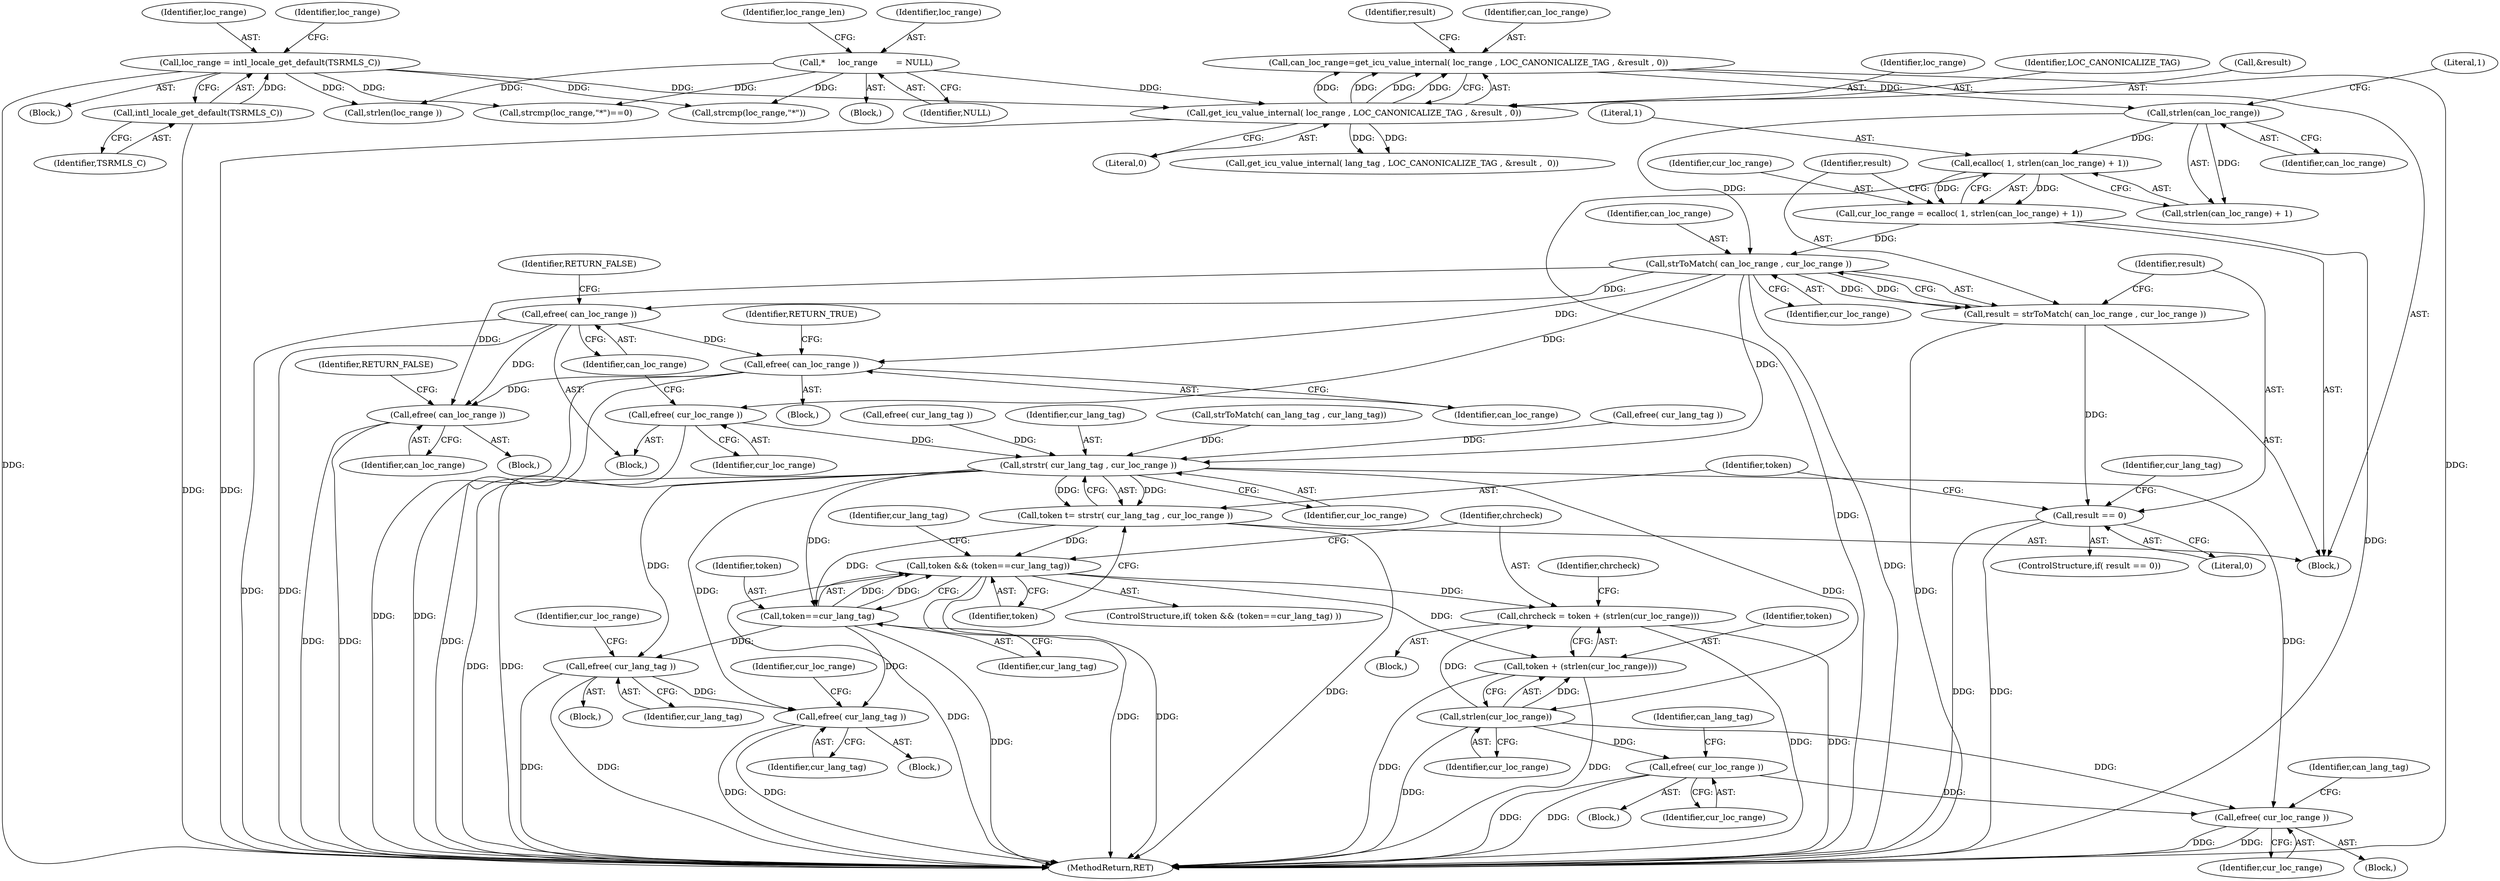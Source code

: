 digraph "0_php-src_97eff7eb57fc2320c267a949cffd622c38712484?w=1_10@API" {
"1000242" [label="(Call,ecalloc( 1, strlen(can_loc_range) + 1))"];
"1000245" [label="(Call,strlen(can_loc_range))"];
"1000189" [label="(Call,can_loc_range=get_icu_value_internal( loc_range , LOC_CANONICALIZE_TAG , &result , 0))"];
"1000191" [label="(Call,get_icu_value_internal( loc_range , LOC_CANONICALIZE_TAG , &result , 0))"];
"1000124" [label="(Call,*     loc_range       = NULL)"];
"1000174" [label="(Call,loc_range = intl_locale_get_default(TSRMLS_C))"];
"1000176" [label="(Call,intl_locale_get_default(TSRMLS_C))"];
"1000240" [label="(Call,cur_loc_range = ecalloc( 1, strlen(can_loc_range) + 1))"];
"1000250" [label="(Call,strToMatch( can_loc_range , cur_loc_range ))"];
"1000248" [label="(Call,result = strToMatch( can_loc_range , cur_loc_range ))"];
"1000254" [label="(Call,result == 0)"];
"1000262" [label="(Call,efree( cur_loc_range ))"];
"1000269" [label="(Call,strstr( cur_lang_tag , cur_loc_range ))"];
"1000267" [label="(Call,token \t= strstr( cur_lang_tag , cur_loc_range ))"];
"1000273" [label="(Call,token && (token==cur_lang_tag))"];
"1000279" [label="(Call,chrcheck = token + (strlen(cur_loc_range)))"];
"1000281" [label="(Call,token + (strlen(cur_loc_range)))"];
"1000275" [label="(Call,token==cur_lang_tag)"];
"1000297" [label="(Call,efree( cur_lang_tag ))"];
"1000318" [label="(Call,efree( cur_lang_tag ))"];
"1000283" [label="(Call,strlen(cur_loc_range))"];
"1000302" [label="(Call,efree( cur_loc_range ))"];
"1000323" [label="(Call,efree( cur_loc_range ))"];
"1000264" [label="(Call,efree( can_loc_range ))"];
"1000312" [label="(Call,efree( can_loc_range ))"];
"1000333" [label="(Call,efree( can_loc_range ))"];
"1000246" [label="(Identifier,can_loc_range)"];
"1000244" [label="(Call,strlen(can_loc_range) + 1)"];
"1000175" [label="(Identifier,loc_range)"];
"1000249" [label="(Identifier,result)"];
"1000281" [label="(Call,token + (strlen(cur_loc_range)))"];
"1000296" [label="(Block,)"];
"1000180" [label="(Call,strcmp(loc_range,\"*\"))"];
"1000272" [label="(ControlStructure,if( token && (token==cur_lang_tag) ))"];
"1000334" [label="(Identifier,can_loc_range)"];
"1000282" [label="(Identifier,token)"];
"1000314" [label="(Identifier,RETURN_TRUE)"];
"1000235" [label="(Call,efree( cur_lang_tag ))"];
"1000251" [label="(Identifier,can_loc_range)"];
"1000267" [label="(Call,token \t= strstr( cur_lang_tag , cur_loc_range ))"];
"1000300" [label="(Identifier,cur_loc_range)"];
"1000266" [label="(Identifier,RETURN_FALSE)"];
"1000177" [label="(Identifier,TSRMLS_C)"];
"1000258" [label="(Call,efree( cur_lang_tag ))"];
"1000317" [label="(Block,)"];
"1000192" [label="(Identifier,loc_range)"];
"1000257" [label="(Block,)"];
"1000280" [label="(Identifier,chrcheck)"];
"1000297" [label="(Call,efree( cur_lang_tag ))"];
"1000276" [label="(Identifier,token)"];
"1000193" [label="(Identifier,LOC_CANONICALIZE_TAG)"];
"1000189" [label="(Call,can_loc_range=get_icu_value_internal( loc_range , LOC_CANONICALIZE_TAG , &result , 0))"];
"1000364" [label="(Call,strlen(loc_range ))"];
"1000241" [label="(Identifier,cur_loc_range)"];
"1000318" [label="(Call,efree( cur_lang_tag ))"];
"1000114" [label="(Block,)"];
"1000277" [label="(Identifier,cur_lang_tag)"];
"1000181" [label="(Identifier,loc_range)"];
"1000302" [label="(Call,efree( cur_loc_range ))"];
"1000335" [label="(Identifier,RETURN_FALSE)"];
"1000194" [label="(Call,&result)"];
"1000259" [label="(Identifier,cur_lang_tag)"];
"1000242" [label="(Call,ecalloc( 1, strlen(can_loc_range) + 1))"];
"1000265" [label="(Identifier,can_loc_range)"];
"1000312" [label="(Call,efree( can_loc_range ))"];
"1000129" [label="(Identifier,loc_range_len)"];
"1000176" [label="(Call,intl_locale_get_default(TSRMLS_C))"];
"1000284" [label="(Identifier,cur_loc_range)"];
"1000275" [label="(Call,token==cur_lang_tag)"];
"1000240" [label="(Call,cur_loc_range = ecalloc( 1, strlen(can_loc_range) + 1))"];
"1000252" [label="(Identifier,cur_loc_range)"];
"1000274" [label="(Identifier,token)"];
"1000298" [label="(Identifier,cur_lang_tag)"];
"1000431" [label="(MethodReturn,RET)"];
"1000305" [label="(Identifier,can_lang_tag)"];
"1000324" [label="(Identifier,cur_loc_range)"];
"1000126" [label="(Identifier,NULL)"];
"1000199" [label="(Identifier,result)"];
"1000303" [label="(Identifier,cur_loc_range)"];
"1000263" [label="(Identifier,cur_loc_range)"];
"1000269" [label="(Call,strstr( cur_lang_tag , cur_loc_range ))"];
"1000191" [label="(Call,get_icu_value_internal( loc_range , LOC_CANONICALIZE_TAG , &result , 0))"];
"1000255" [label="(Identifier,result)"];
"1000256" [label="(Literal,0)"];
"1000188" [label="(Block,)"];
"1000279" [label="(Call,chrcheck = token + (strlen(cur_loc_range)))"];
"1000250" [label="(Call,strToMatch( can_loc_range , cur_loc_range ))"];
"1000262" [label="(Call,efree( cur_loc_range ))"];
"1000283" [label="(Call,strlen(cur_loc_range))"];
"1000268" [label="(Identifier,token)"];
"1000323" [label="(Call,efree( cur_loc_range ))"];
"1000173" [label="(Block,)"];
"1000253" [label="(ControlStructure,if( result == 0))"];
"1000270" [label="(Identifier,cur_lang_tag)"];
"1000254" [label="(Call,result == 0)"];
"1000311" [label="(Block,)"];
"1000326" [label="(Identifier,can_lang_tag)"];
"1000196" [label="(Literal,0)"];
"1000333" [label="(Call,efree( can_loc_range ))"];
"1000248" [label="(Call,result = strToMatch( can_loc_range , cur_loc_range ))"];
"1000289" [label="(Identifier,chrcheck)"];
"1000243" [label="(Literal,1)"];
"1000190" [label="(Identifier,can_loc_range)"];
"1000124" [label="(Call,*     loc_range       = NULL)"];
"1000321" [label="(Identifier,cur_loc_range)"];
"1000316" [label="(Identifier,cur_lang_tag)"];
"1000273" [label="(Call,token && (token==cur_lang_tag))"];
"1000227" [label="(Call,strToMatch( can_lang_tag , cur_lang_tag))"];
"1000319" [label="(Identifier,cur_lang_tag)"];
"1000332" [label="(Block,)"];
"1000301" [label="(Block,)"];
"1000174" [label="(Call,loc_range = intl_locale_get_default(TSRMLS_C))"];
"1000313" [label="(Identifier,can_loc_range)"];
"1000271" [label="(Identifier,cur_loc_range)"];
"1000125" [label="(Identifier,loc_range)"];
"1000247" [label="(Literal,1)"];
"1000322" [label="(Block,)"];
"1000264" [label="(Call,efree( can_loc_range ))"];
"1000278" [label="(Block,)"];
"1000245" [label="(Call,strlen(can_loc_range))"];
"1000179" [label="(Call,strcmp(loc_range,\"*\")==0)"];
"1000205" [label="(Call,get_icu_value_internal( lang_tag , LOC_CANONICALIZE_TAG , &result ,  0))"];
"1000242" -> "1000240"  [label="AST: "];
"1000242" -> "1000244"  [label="CFG: "];
"1000243" -> "1000242"  [label="AST: "];
"1000244" -> "1000242"  [label="AST: "];
"1000240" -> "1000242"  [label="CFG: "];
"1000242" -> "1000431"  [label="DDG: "];
"1000242" -> "1000240"  [label="DDG: "];
"1000242" -> "1000240"  [label="DDG: "];
"1000245" -> "1000242"  [label="DDG: "];
"1000245" -> "1000244"  [label="AST: "];
"1000245" -> "1000246"  [label="CFG: "];
"1000246" -> "1000245"  [label="AST: "];
"1000247" -> "1000245"  [label="CFG: "];
"1000245" -> "1000244"  [label="DDG: "];
"1000189" -> "1000245"  [label="DDG: "];
"1000245" -> "1000250"  [label="DDG: "];
"1000189" -> "1000188"  [label="AST: "];
"1000189" -> "1000191"  [label="CFG: "];
"1000190" -> "1000189"  [label="AST: "];
"1000191" -> "1000189"  [label="AST: "];
"1000199" -> "1000189"  [label="CFG: "];
"1000189" -> "1000431"  [label="DDG: "];
"1000191" -> "1000189"  [label="DDG: "];
"1000191" -> "1000189"  [label="DDG: "];
"1000191" -> "1000189"  [label="DDG: "];
"1000191" -> "1000189"  [label="DDG: "];
"1000191" -> "1000196"  [label="CFG: "];
"1000192" -> "1000191"  [label="AST: "];
"1000193" -> "1000191"  [label="AST: "];
"1000194" -> "1000191"  [label="AST: "];
"1000196" -> "1000191"  [label="AST: "];
"1000191" -> "1000431"  [label="DDG: "];
"1000124" -> "1000191"  [label="DDG: "];
"1000174" -> "1000191"  [label="DDG: "];
"1000191" -> "1000205"  [label="DDG: "];
"1000191" -> "1000205"  [label="DDG: "];
"1000124" -> "1000114"  [label="AST: "];
"1000124" -> "1000126"  [label="CFG: "];
"1000125" -> "1000124"  [label="AST: "];
"1000126" -> "1000124"  [label="AST: "];
"1000129" -> "1000124"  [label="CFG: "];
"1000124" -> "1000179"  [label="DDG: "];
"1000124" -> "1000180"  [label="DDG: "];
"1000124" -> "1000364"  [label="DDG: "];
"1000174" -> "1000173"  [label="AST: "];
"1000174" -> "1000176"  [label="CFG: "];
"1000175" -> "1000174"  [label="AST: "];
"1000176" -> "1000174"  [label="AST: "];
"1000181" -> "1000174"  [label="CFG: "];
"1000174" -> "1000431"  [label="DDG: "];
"1000176" -> "1000174"  [label="DDG: "];
"1000174" -> "1000179"  [label="DDG: "];
"1000174" -> "1000180"  [label="DDG: "];
"1000174" -> "1000364"  [label="DDG: "];
"1000176" -> "1000177"  [label="CFG: "];
"1000177" -> "1000176"  [label="AST: "];
"1000176" -> "1000431"  [label="DDG: "];
"1000240" -> "1000188"  [label="AST: "];
"1000241" -> "1000240"  [label="AST: "];
"1000249" -> "1000240"  [label="CFG: "];
"1000240" -> "1000431"  [label="DDG: "];
"1000240" -> "1000250"  [label="DDG: "];
"1000250" -> "1000248"  [label="AST: "];
"1000250" -> "1000252"  [label="CFG: "];
"1000251" -> "1000250"  [label="AST: "];
"1000252" -> "1000250"  [label="AST: "];
"1000248" -> "1000250"  [label="CFG: "];
"1000250" -> "1000431"  [label="DDG: "];
"1000250" -> "1000248"  [label="DDG: "];
"1000250" -> "1000248"  [label="DDG: "];
"1000250" -> "1000262"  [label="DDG: "];
"1000250" -> "1000264"  [label="DDG: "];
"1000250" -> "1000269"  [label="DDG: "];
"1000250" -> "1000312"  [label="DDG: "];
"1000250" -> "1000333"  [label="DDG: "];
"1000248" -> "1000188"  [label="AST: "];
"1000249" -> "1000248"  [label="AST: "];
"1000255" -> "1000248"  [label="CFG: "];
"1000248" -> "1000431"  [label="DDG: "];
"1000248" -> "1000254"  [label="DDG: "];
"1000254" -> "1000253"  [label="AST: "];
"1000254" -> "1000256"  [label="CFG: "];
"1000255" -> "1000254"  [label="AST: "];
"1000256" -> "1000254"  [label="AST: "];
"1000259" -> "1000254"  [label="CFG: "];
"1000268" -> "1000254"  [label="CFG: "];
"1000254" -> "1000431"  [label="DDG: "];
"1000254" -> "1000431"  [label="DDG: "];
"1000262" -> "1000257"  [label="AST: "];
"1000262" -> "1000263"  [label="CFG: "];
"1000263" -> "1000262"  [label="AST: "];
"1000265" -> "1000262"  [label="CFG: "];
"1000262" -> "1000431"  [label="DDG: "];
"1000262" -> "1000269"  [label="DDG: "];
"1000269" -> "1000267"  [label="AST: "];
"1000269" -> "1000271"  [label="CFG: "];
"1000270" -> "1000269"  [label="AST: "];
"1000271" -> "1000269"  [label="AST: "];
"1000267" -> "1000269"  [label="CFG: "];
"1000269" -> "1000431"  [label="DDG: "];
"1000269" -> "1000431"  [label="DDG: "];
"1000269" -> "1000267"  [label="DDG: "];
"1000269" -> "1000267"  [label="DDG: "];
"1000258" -> "1000269"  [label="DDG: "];
"1000235" -> "1000269"  [label="DDG: "];
"1000227" -> "1000269"  [label="DDG: "];
"1000269" -> "1000275"  [label="DDG: "];
"1000269" -> "1000283"  [label="DDG: "];
"1000269" -> "1000297"  [label="DDG: "];
"1000269" -> "1000318"  [label="DDG: "];
"1000269" -> "1000323"  [label="DDG: "];
"1000267" -> "1000188"  [label="AST: "];
"1000268" -> "1000267"  [label="AST: "];
"1000274" -> "1000267"  [label="CFG: "];
"1000267" -> "1000431"  [label="DDG: "];
"1000267" -> "1000273"  [label="DDG: "];
"1000267" -> "1000275"  [label="DDG: "];
"1000273" -> "1000272"  [label="AST: "];
"1000273" -> "1000274"  [label="CFG: "];
"1000273" -> "1000275"  [label="CFG: "];
"1000274" -> "1000273"  [label="AST: "];
"1000275" -> "1000273"  [label="AST: "];
"1000280" -> "1000273"  [label="CFG: "];
"1000316" -> "1000273"  [label="CFG: "];
"1000273" -> "1000431"  [label="DDG: "];
"1000273" -> "1000431"  [label="DDG: "];
"1000273" -> "1000431"  [label="DDG: "];
"1000275" -> "1000273"  [label="DDG: "];
"1000275" -> "1000273"  [label="DDG: "];
"1000273" -> "1000279"  [label="DDG: "];
"1000273" -> "1000281"  [label="DDG: "];
"1000279" -> "1000278"  [label="AST: "];
"1000279" -> "1000281"  [label="CFG: "];
"1000280" -> "1000279"  [label="AST: "];
"1000281" -> "1000279"  [label="AST: "];
"1000289" -> "1000279"  [label="CFG: "];
"1000279" -> "1000431"  [label="DDG: "];
"1000279" -> "1000431"  [label="DDG: "];
"1000283" -> "1000279"  [label="DDG: "];
"1000281" -> "1000283"  [label="CFG: "];
"1000282" -> "1000281"  [label="AST: "];
"1000283" -> "1000281"  [label="AST: "];
"1000281" -> "1000431"  [label="DDG: "];
"1000281" -> "1000431"  [label="DDG: "];
"1000283" -> "1000281"  [label="DDG: "];
"1000275" -> "1000277"  [label="CFG: "];
"1000276" -> "1000275"  [label="AST: "];
"1000277" -> "1000275"  [label="AST: "];
"1000275" -> "1000431"  [label="DDG: "];
"1000275" -> "1000297"  [label="DDG: "];
"1000275" -> "1000318"  [label="DDG: "];
"1000297" -> "1000296"  [label="AST: "];
"1000297" -> "1000298"  [label="CFG: "];
"1000298" -> "1000297"  [label="AST: "];
"1000300" -> "1000297"  [label="CFG: "];
"1000297" -> "1000431"  [label="DDG: "];
"1000297" -> "1000431"  [label="DDG: "];
"1000297" -> "1000318"  [label="DDG: "];
"1000318" -> "1000317"  [label="AST: "];
"1000318" -> "1000319"  [label="CFG: "];
"1000319" -> "1000318"  [label="AST: "];
"1000321" -> "1000318"  [label="CFG: "];
"1000318" -> "1000431"  [label="DDG: "];
"1000318" -> "1000431"  [label="DDG: "];
"1000283" -> "1000284"  [label="CFG: "];
"1000284" -> "1000283"  [label="AST: "];
"1000283" -> "1000431"  [label="DDG: "];
"1000283" -> "1000302"  [label="DDG: "];
"1000283" -> "1000323"  [label="DDG: "];
"1000302" -> "1000301"  [label="AST: "];
"1000302" -> "1000303"  [label="CFG: "];
"1000303" -> "1000302"  [label="AST: "];
"1000305" -> "1000302"  [label="CFG: "];
"1000302" -> "1000431"  [label="DDG: "];
"1000302" -> "1000431"  [label="DDG: "];
"1000302" -> "1000323"  [label="DDG: "];
"1000323" -> "1000322"  [label="AST: "];
"1000323" -> "1000324"  [label="CFG: "];
"1000324" -> "1000323"  [label="AST: "];
"1000326" -> "1000323"  [label="CFG: "];
"1000323" -> "1000431"  [label="DDG: "];
"1000323" -> "1000431"  [label="DDG: "];
"1000264" -> "1000257"  [label="AST: "];
"1000264" -> "1000265"  [label="CFG: "];
"1000265" -> "1000264"  [label="AST: "];
"1000266" -> "1000264"  [label="CFG: "];
"1000264" -> "1000431"  [label="DDG: "];
"1000264" -> "1000431"  [label="DDG: "];
"1000264" -> "1000312"  [label="DDG: "];
"1000264" -> "1000333"  [label="DDG: "];
"1000312" -> "1000311"  [label="AST: "];
"1000312" -> "1000313"  [label="CFG: "];
"1000313" -> "1000312"  [label="AST: "];
"1000314" -> "1000312"  [label="CFG: "];
"1000312" -> "1000431"  [label="DDG: "];
"1000312" -> "1000431"  [label="DDG: "];
"1000312" -> "1000333"  [label="DDG: "];
"1000333" -> "1000332"  [label="AST: "];
"1000333" -> "1000334"  [label="CFG: "];
"1000334" -> "1000333"  [label="AST: "];
"1000335" -> "1000333"  [label="CFG: "];
"1000333" -> "1000431"  [label="DDG: "];
"1000333" -> "1000431"  [label="DDG: "];
}

